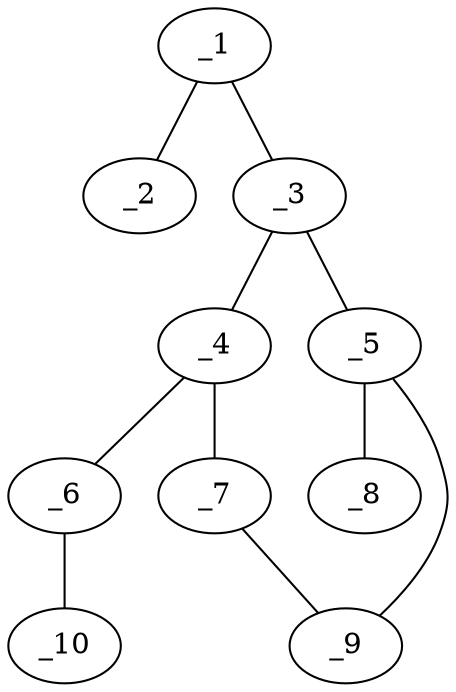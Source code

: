graph molid86939 {
	_1	 [charge=0,
		chem=1,
		symbol="C  ",
		x="4.5032",
		y="0.7694"];
	_2	 [charge=0,
		chem=4,
		symbol="N  ",
		x="4.5032",
		y="1.7694"];
	_1 -- _2	 [valence=3];
	_3	 [charge=0,
		chem=1,
		symbol="C  ",
		x="4.5032",
		y="-0.2306"];
	_1 -- _3	 [valence=1];
	_4	 [charge=0,
		chem=1,
		symbol="C  ",
		x="3.6942",
		y="-0.8184"];
	_3 -- _4	 [valence=1];
	_5	 [charge=0,
		chem=1,
		symbol="C  ",
		x="5.3122",
		y="-0.8184"];
	_3 -- _5	 [valence=2];
	_6	 [charge=0,
		chem=1,
		symbol="C  ",
		x="2.7431",
		y="-0.5093"];
	_4 -- _6	 [valence=1];
	_7	 [charge=0,
		chem=4,
		symbol="N  ",
		x="4.0032",
		y="-1.7694"];
	_4 -- _7	 [valence=2];
	_8	 [charge=0,
		chem=4,
		symbol="N  ",
		x="6.2633",
		y="-0.5094"];
	_5 -- _8	 [valence=1];
	_9	 [charge=0,
		chem=2,
		symbol="O  ",
		x="5.0032",
		y="-1.7694"];
	_5 -- _9	 [valence=1];
	_10	 [charge=0,
		chem=1,
		symbol="C  ",
		x=2,
		y="-1.1785"];
	_6 -- _10	 [valence=1];
	_7 -- _9	 [valence=1];
}
